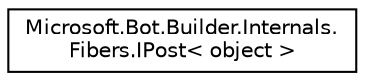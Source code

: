 digraph "Graphical Class Hierarchy"
{
  edge [fontname="Helvetica",fontsize="10",labelfontname="Helvetica",labelfontsize="10"];
  node [fontname="Helvetica",fontsize="10",shape=record];
  rankdir="LR";
  Node1 [label="Microsoft.Bot.Builder.Internals.\lFibers.IPost\< object \>",height=0.2,width=0.4,color="black", fillcolor="white", style="filled",URL="$dd/d5f/interface_microsoft_1_1_bot_1_1_builder_1_1_internals_1_1_fibers_1_1_i_post.html"];
}
